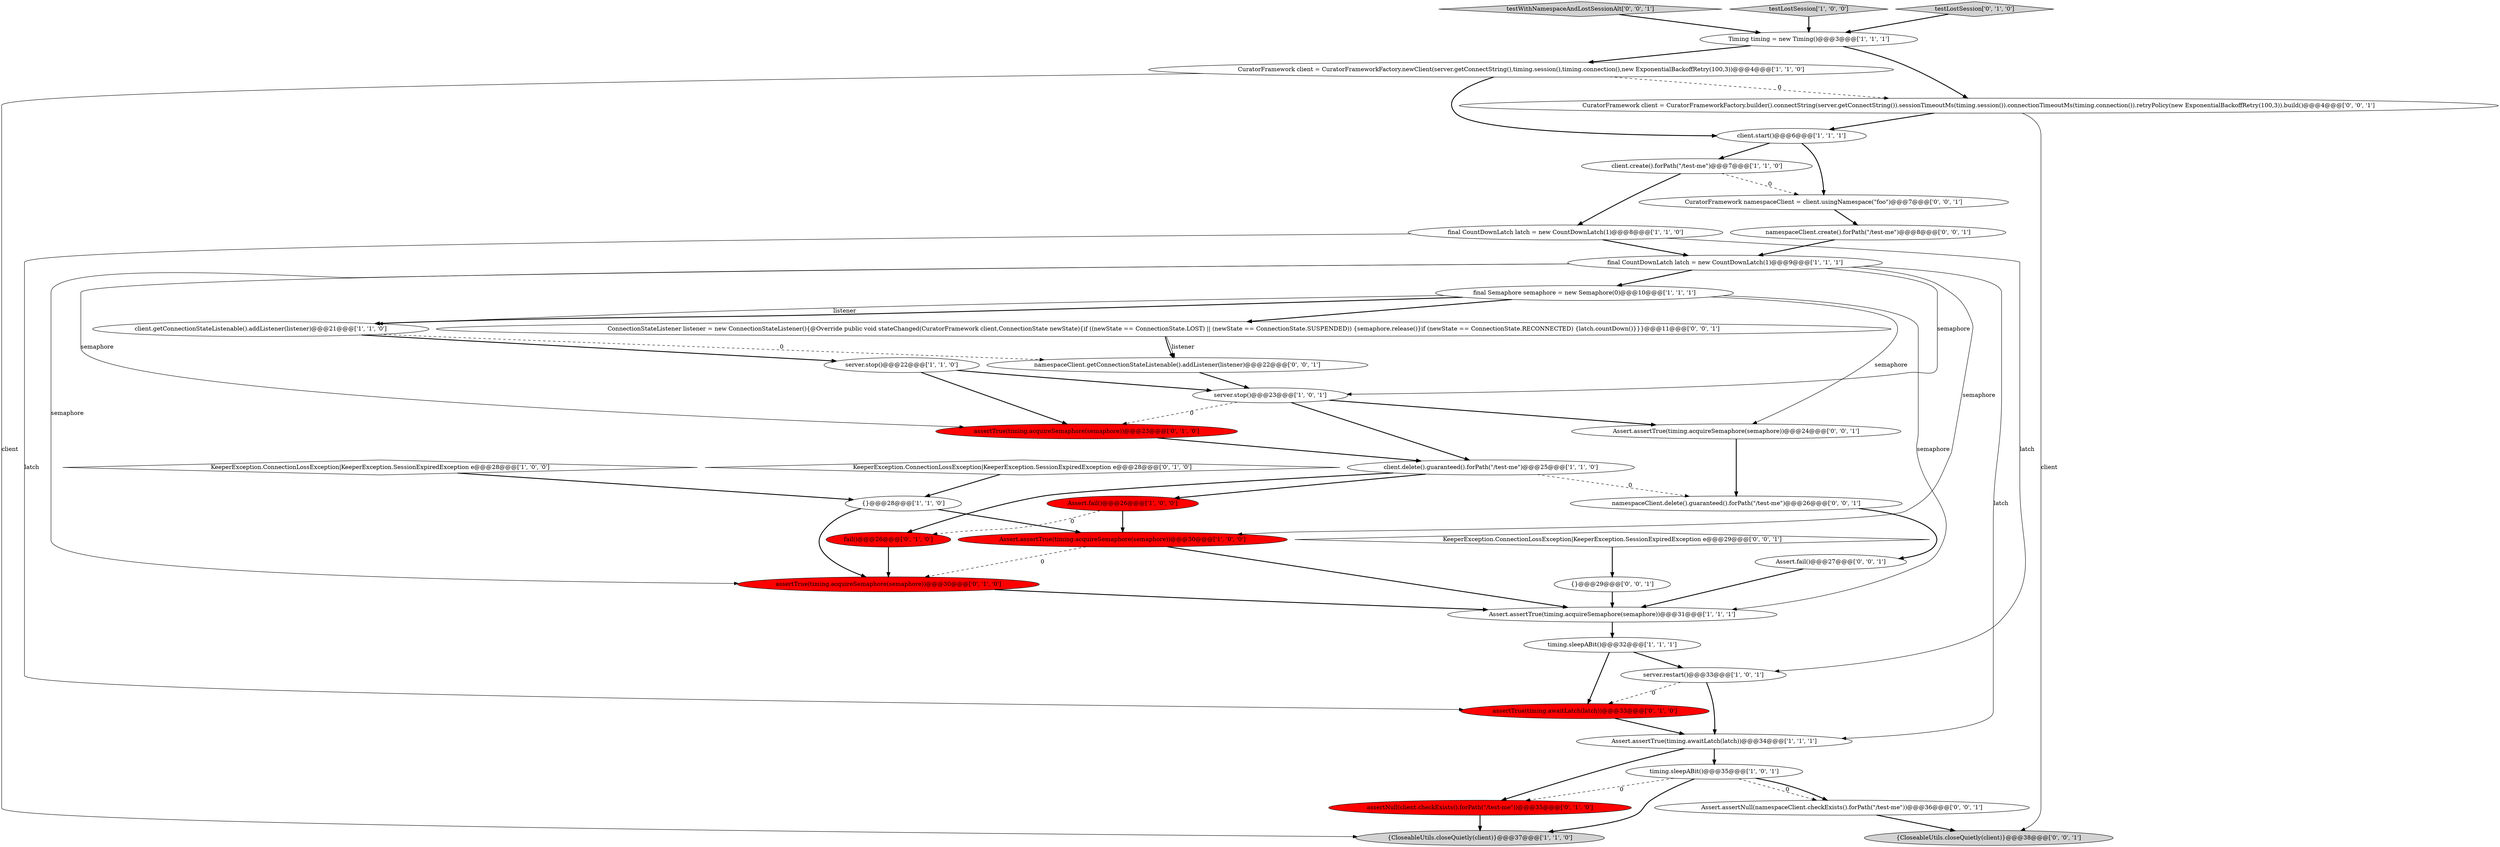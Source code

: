 digraph {
26 [style = filled, label = "assertNull(client.checkExists().forPath(\"/test-me\"))@@@35@@@['0', '1', '0']", fillcolor = red, shape = ellipse image = "AAA1AAABBB2BBB"];
10 [style = filled, label = "server.stop()@@@23@@@['1', '0', '1']", fillcolor = white, shape = ellipse image = "AAA0AAABBB1BBB"];
13 [style = filled, label = "Assert.assertTrue(timing.acquireSemaphore(semaphore))@@@30@@@['1', '0', '0']", fillcolor = red, shape = ellipse image = "AAA1AAABBB1BBB"];
22 [style = filled, label = "assertTrue(timing.awaitLatch(latch))@@@33@@@['0', '1', '0']", fillcolor = red, shape = ellipse image = "AAA1AAABBB2BBB"];
3 [style = filled, label = "client.start()@@@6@@@['1', '1', '1']", fillcolor = white, shape = ellipse image = "AAA0AAABBB1BBB"];
14 [style = filled, label = "Assert.assertTrue(timing.awaitLatch(latch))@@@34@@@['1', '1', '1']", fillcolor = white, shape = ellipse image = "AAA0AAABBB1BBB"];
30 [style = filled, label = "ConnectionStateListener listener = new ConnectionStateListener(){@Override public void stateChanged(CuratorFramework client,ConnectionState newState){if ((newState == ConnectionState.LOST) || (newState == ConnectionState.SUSPENDED)) {semaphore.release()}if (newState == ConnectionState.RECONNECTED) {latch.countDown()}}}@@@11@@@['0', '0', '1']", fillcolor = white, shape = ellipse image = "AAA0AAABBB3BBB"];
38 [style = filled, label = "testWithNamespaceAndLostSessionAlt['0', '0', '1']", fillcolor = lightgray, shape = diamond image = "AAA0AAABBB3BBB"];
12 [style = filled, label = "client.delete().guaranteed().forPath(\"/test-me\")@@@25@@@['1', '1', '0']", fillcolor = white, shape = ellipse image = "AAA0AAABBB1BBB"];
7 [style = filled, label = "testLostSession['1', '0', '0']", fillcolor = lightgray, shape = diamond image = "AAA0AAABBB1BBB"];
36 [style = filled, label = "namespaceClient.create().forPath(\"/test-me\")@@@8@@@['0', '0', '1']", fillcolor = white, shape = ellipse image = "AAA0AAABBB3BBB"];
20 [style = filled, label = "{CloseableUtils.closeQuietly(client)}@@@37@@@['1', '1', '0']", fillcolor = lightgray, shape = ellipse image = "AAA0AAABBB1BBB"];
16 [style = filled, label = "final CountDownLatch latch = new CountDownLatch(1)@@@9@@@['1', '1', '1']", fillcolor = white, shape = ellipse image = "AAA0AAABBB1BBB"];
39 [style = filled, label = "{}@@@29@@@['0', '0', '1']", fillcolor = white, shape = ellipse image = "AAA0AAABBB3BBB"];
23 [style = filled, label = "assertTrue(timing.acquireSemaphore(semaphore))@@@23@@@['0', '1', '0']", fillcolor = red, shape = ellipse image = "AAA1AAABBB2BBB"];
15 [style = filled, label = "Timing timing = new Timing()@@@3@@@['1', '1', '1']", fillcolor = white, shape = ellipse image = "AAA0AAABBB1BBB"];
41 [style = filled, label = "namespaceClient.delete().guaranteed().forPath(\"/test-me\")@@@26@@@['0', '0', '1']", fillcolor = white, shape = ellipse image = "AAA0AAABBB3BBB"];
21 [style = filled, label = "Assert.fail()@@@26@@@['1', '0', '0']", fillcolor = red, shape = ellipse image = "AAA1AAABBB1BBB"];
27 [style = filled, label = "assertTrue(timing.acquireSemaphore(semaphore))@@@30@@@['0', '1', '0']", fillcolor = red, shape = ellipse image = "AAA1AAABBB2BBB"];
25 [style = filled, label = "fail()@@@26@@@['0', '1', '0']", fillcolor = red, shape = ellipse image = "AAA1AAABBB2BBB"];
33 [style = filled, label = "Assert.fail()@@@27@@@['0', '0', '1']", fillcolor = white, shape = ellipse image = "AAA0AAABBB3BBB"];
35 [style = filled, label = "CuratorFramework client = CuratorFrameworkFactory.builder().connectString(server.getConnectString()).sessionTimeoutMs(timing.session()).connectionTimeoutMs(timing.connection()).retryPolicy(new ExponentialBackoffRetry(100,3)).build()@@@4@@@['0', '0', '1']", fillcolor = white, shape = ellipse image = "AAA0AAABBB3BBB"];
2 [style = filled, label = "timing.sleepABit()@@@35@@@['1', '0', '1']", fillcolor = white, shape = ellipse image = "AAA0AAABBB1BBB"];
0 [style = filled, label = "client.getConnectionStateListenable().addListener(listener)@@@21@@@['1', '1', '0']", fillcolor = white, shape = ellipse image = "AAA0AAABBB1BBB"];
6 [style = filled, label = "timing.sleepABit()@@@32@@@['1', '1', '1']", fillcolor = white, shape = ellipse image = "AAA0AAABBB1BBB"];
19 [style = filled, label = "Assert.assertTrue(timing.acquireSemaphore(semaphore))@@@31@@@['1', '1', '1']", fillcolor = white, shape = ellipse image = "AAA0AAABBB1BBB"];
11 [style = filled, label = "client.create().forPath(\"/test-me\")@@@7@@@['1', '1', '0']", fillcolor = white, shape = ellipse image = "AAA0AAABBB1BBB"];
28 [style = filled, label = "testLostSession['0', '1', '0']", fillcolor = lightgray, shape = diamond image = "AAA0AAABBB2BBB"];
32 [style = filled, label = "namespaceClient.getConnectionStateListenable().addListener(listener)@@@22@@@['0', '0', '1']", fillcolor = white, shape = ellipse image = "AAA0AAABBB3BBB"];
31 [style = filled, label = "KeeperException.ConnectionLossException|KeeperException.SessionExpiredException e@@@29@@@['0', '0', '1']", fillcolor = white, shape = diamond image = "AAA0AAABBB3BBB"];
5 [style = filled, label = "server.stop()@@@22@@@['1', '1', '0']", fillcolor = white, shape = ellipse image = "AAA0AAABBB1BBB"];
24 [style = filled, label = "KeeperException.ConnectionLossException|KeeperException.SessionExpiredException e@@@28@@@['0', '1', '0']", fillcolor = white, shape = diamond image = "AAA0AAABBB2BBB"];
9 [style = filled, label = "{}@@@28@@@['1', '1', '0']", fillcolor = white, shape = ellipse image = "AAA0AAABBB1BBB"];
18 [style = filled, label = "CuratorFramework client = CuratorFrameworkFactory.newClient(server.getConnectString(),timing.session(),timing.connection(),new ExponentialBackoffRetry(100,3))@@@4@@@['1', '1', '0']", fillcolor = white, shape = ellipse image = "AAA0AAABBB1BBB"];
34 [style = filled, label = "Assert.assertTrue(timing.acquireSemaphore(semaphore))@@@24@@@['0', '0', '1']", fillcolor = white, shape = ellipse image = "AAA0AAABBB3BBB"];
29 [style = filled, label = "Assert.assertNull(namespaceClient.checkExists().forPath(\"/test-me\"))@@@36@@@['0', '0', '1']", fillcolor = white, shape = ellipse image = "AAA0AAABBB3BBB"];
37 [style = filled, label = "{CloseableUtils.closeQuietly(client)}@@@38@@@['0', '0', '1']", fillcolor = lightgray, shape = ellipse image = "AAA0AAABBB3BBB"];
17 [style = filled, label = "final Semaphore semaphore = new Semaphore(0)@@@10@@@['1', '1', '1']", fillcolor = white, shape = ellipse image = "AAA0AAABBB1BBB"];
40 [style = filled, label = "CuratorFramework namespaceClient = client.usingNamespace(\"foo\")@@@7@@@['0', '0', '1']", fillcolor = white, shape = ellipse image = "AAA0AAABBB3BBB"];
8 [style = filled, label = "server.restart()@@@33@@@['1', '0', '1']", fillcolor = white, shape = ellipse image = "AAA0AAABBB1BBB"];
1 [style = filled, label = "final CountDownLatch latch = new CountDownLatch(1)@@@8@@@['1', '1', '0']", fillcolor = white, shape = ellipse image = "AAA0AAABBB1BBB"];
4 [style = filled, label = "KeeperException.ConnectionLossException|KeeperException.SessionExpiredException e@@@28@@@['1', '0', '0']", fillcolor = white, shape = diamond image = "AAA0AAABBB1BBB"];
4->9 [style = bold, label=""];
5->10 [style = bold, label=""];
18->3 [style = bold, label=""];
39->19 [style = bold, label=""];
2->20 [style = bold, label=""];
28->15 [style = bold, label=""];
35->3 [style = bold, label=""];
5->23 [style = bold, label=""];
3->40 [style = bold, label=""];
11->1 [style = bold, label=""];
6->22 [style = bold, label=""];
12->21 [style = bold, label=""];
1->8 [style = solid, label="latch"];
11->40 [style = dashed, label="0"];
0->32 [style = dashed, label="0"];
3->11 [style = bold, label=""];
8->14 [style = bold, label=""];
26->20 [style = bold, label=""];
30->32 [style = bold, label=""];
16->27 [style = solid, label="semaphore"];
17->30 [style = bold, label=""];
35->37 [style = solid, label="client"];
34->41 [style = bold, label=""];
29->37 [style = bold, label=""];
16->17 [style = bold, label=""];
19->6 [style = bold, label=""];
17->19 [style = solid, label="semaphore"];
38->15 [style = bold, label=""];
15->18 [style = bold, label=""];
32->10 [style = bold, label=""];
18->35 [style = dashed, label="0"];
15->35 [style = bold, label=""];
12->41 [style = dashed, label="0"];
9->27 [style = bold, label=""];
14->26 [style = bold, label=""];
25->27 [style = bold, label=""];
17->0 [style = solid, label="listener"];
8->22 [style = dashed, label="0"];
17->34 [style = solid, label="semaphore"];
18->20 [style = solid, label="client"];
13->19 [style = bold, label=""];
17->0 [style = bold, label=""];
16->14 [style = solid, label="latch"];
10->34 [style = bold, label=""];
13->27 [style = dashed, label="0"];
40->36 [style = bold, label=""];
1->16 [style = bold, label=""];
10->12 [style = bold, label=""];
12->25 [style = bold, label=""];
2->29 [style = dashed, label="0"];
16->10 [style = solid, label="semaphore"];
6->8 [style = bold, label=""];
16->23 [style = solid, label="semaphore"];
36->16 [style = bold, label=""];
30->32 [style = solid, label="listener"];
7->15 [style = bold, label=""];
21->25 [style = dashed, label="0"];
23->12 [style = bold, label=""];
14->2 [style = bold, label=""];
27->19 [style = bold, label=""];
31->39 [style = bold, label=""];
41->33 [style = bold, label=""];
33->19 [style = bold, label=""];
2->26 [style = dashed, label="0"];
22->14 [style = bold, label=""];
2->29 [style = bold, label=""];
16->13 [style = solid, label="semaphore"];
1->22 [style = solid, label="latch"];
10->23 [style = dashed, label="0"];
0->5 [style = bold, label=""];
24->9 [style = bold, label=""];
21->13 [style = bold, label=""];
9->13 [style = bold, label=""];
}
